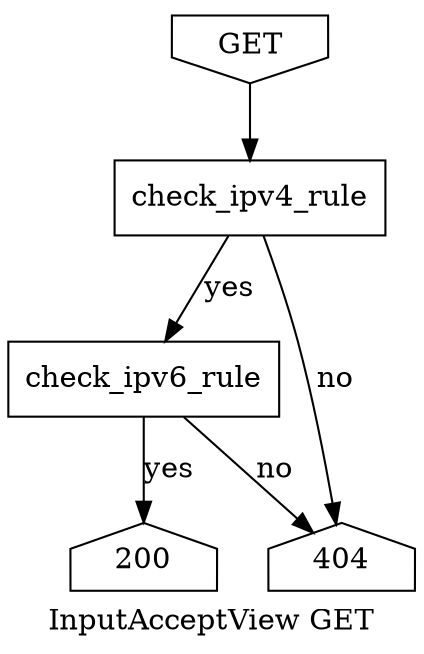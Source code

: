 digraph {
    label="InputAcceptView GET";

    GET[shape="invhouse"];

    check_ipv4_rule[shape="box"];
    check_ipv6_rule[shape="box"];

    200[shape="house"];
    404[shape="house"];

    GET -> check_ipv4_rule;

    check_ipv4_rule -> check_ipv6_rule[label="yes"];
    check_ipv4_rule -> 404[label="no"];

    check_ipv6_rule -> 200[label="yes"];
    check_ipv6_rule -> 404[label="no"];
}
